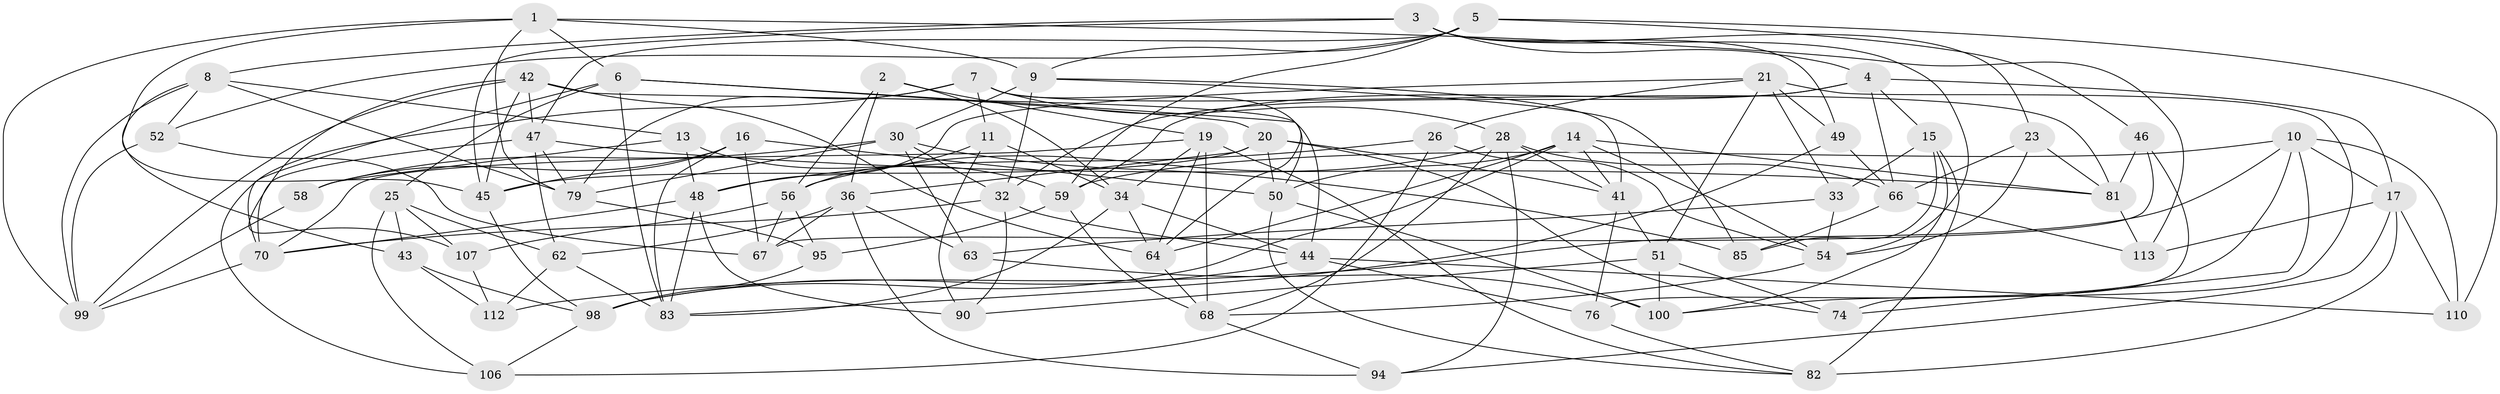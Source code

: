 // Generated by graph-tools (version 1.1) at 2025/24/03/03/25 07:24:25]
// undirected, 69 vertices, 180 edges
graph export_dot {
graph [start="1"]
  node [color=gray90,style=filled];
  1 [super="+31"];
  2;
  3 [super="+108"];
  4 [super="+27"];
  5 [super="+22"];
  6 [super="+37"];
  7 [super="+38"];
  8 [super="+71"];
  9 [super="+12"];
  10 [super="+86"];
  11;
  13;
  14 [super="+18"];
  15 [super="+84"];
  16 [super="+61"];
  17 [super="+57"];
  19 [super="+24"];
  20 [super="+72"];
  21 [super="+39"];
  23;
  25 [super="+29"];
  26;
  28 [super="+35"];
  30 [super="+105"];
  32 [super="+77"];
  33;
  34 [super="+40"];
  36 [super="+96"];
  41 [super="+75"];
  42 [super="+69"];
  43;
  44 [super="+53"];
  45 [super="+93"];
  46;
  47 [super="+91"];
  48 [super="+80"];
  49;
  50 [super="+55"];
  51 [super="+111"];
  52;
  54 [super="+60"];
  56 [super="+104"];
  58;
  59 [super="+65"];
  62 [super="+88"];
  63;
  64 [super="+114"];
  66 [super="+73"];
  67 [super="+89"];
  68 [super="+78"];
  70 [super="+102"];
  74;
  76;
  79 [super="+109"];
  81 [super="+97"];
  82 [super="+92"];
  83 [super="+87"];
  85;
  90;
  94;
  95;
  98 [super="+103"];
  99 [super="+101"];
  100 [super="+115"];
  106;
  107;
  110;
  112;
  113;
  1 -- 99;
  1 -- 6;
  1 -- 113;
  1 -- 79;
  1 -- 45;
  1 -- 9;
  2 -- 56;
  2 -- 36;
  2 -- 34;
  2 -- 19;
  3 -- 49;
  3 -- 8;
  3 -- 45;
  3 -- 54;
  3 -- 23;
  3 -- 4;
  4 -- 15;
  4 -- 32;
  4 -- 66;
  4 -- 17;
  4 -- 59;
  5 -- 110;
  5 -- 59;
  5 -- 47;
  5 -- 9;
  5 -- 52;
  5 -- 46;
  6 -- 20;
  6 -- 25;
  6 -- 83;
  6 -- 70;
  6 -- 50;
  7 -- 11;
  7 -- 81;
  7 -- 106;
  7 -- 28;
  7 -- 79;
  7 -- 64;
  8 -- 43;
  8 -- 99;
  8 -- 13;
  8 -- 52;
  8 -- 79;
  9 -- 32;
  9 -- 85;
  9 -- 41;
  9 -- 30;
  10 -- 74;
  10 -- 110;
  10 -- 17;
  10 -- 112;
  10 -- 59;
  10 -- 100;
  11 -- 90;
  11 -- 56;
  11 -- 34;
  13 -- 58;
  13 -- 59;
  13 -- 48;
  14 -- 41;
  14 -- 50;
  14 -- 98;
  14 -- 64;
  14 -- 81;
  14 -- 54;
  15 -- 82 [weight=2];
  15 -- 100;
  15 -- 33;
  15 -- 85;
  16 -- 50;
  16 -- 58;
  16 -- 67 [weight=2];
  16 -- 83;
  16 -- 45;
  17 -- 113;
  17 -- 110;
  17 -- 82;
  17 -- 94;
  19 -- 68;
  19 -- 70;
  19 -- 34;
  19 -- 82;
  19 -- 64;
  20 -- 41;
  20 -- 45;
  20 -- 36;
  20 -- 50;
  20 -- 74;
  21 -- 74;
  21 -- 49;
  21 -- 48;
  21 -- 33;
  21 -- 26;
  21 -- 51;
  23 -- 66;
  23 -- 81;
  23 -- 54;
  25 -- 43;
  25 -- 62 [weight=2];
  25 -- 106;
  25 -- 107;
  26 -- 48;
  26 -- 106;
  26 -- 54;
  28 -- 41;
  28 -- 94;
  28 -- 68;
  28 -- 66;
  28 -- 56;
  30 -- 58;
  30 -- 85;
  30 -- 63;
  30 -- 32;
  30 -- 79;
  32 -- 70;
  32 -- 90;
  32 -- 44;
  33 -- 63;
  33 -- 54;
  34 -- 44;
  34 -- 64;
  34 -- 83;
  36 -- 63;
  36 -- 62;
  36 -- 94;
  36 -- 67;
  41 -- 51;
  41 -- 76;
  42 -- 64;
  42 -- 99;
  42 -- 107;
  42 -- 47;
  42 -- 45;
  42 -- 44;
  43 -- 112;
  43 -- 98;
  44 -- 110;
  44 -- 98;
  44 -- 76;
  45 -- 98;
  46 -- 81;
  46 -- 76;
  46 -- 67;
  47 -- 81;
  47 -- 70;
  47 -- 79;
  47 -- 62;
  48 -- 90;
  48 -- 70;
  48 -- 83;
  49 -- 66;
  49 -- 83;
  50 -- 100;
  50 -- 82;
  51 -- 74;
  51 -- 90;
  51 -- 100 [weight=2];
  52 -- 67;
  52 -- 99;
  54 -- 68;
  56 -- 107;
  56 -- 95;
  56 -- 67;
  58 -- 99;
  59 -- 68;
  59 -- 95;
  62 -- 83;
  62 -- 112;
  63 -- 100;
  64 -- 68;
  66 -- 113;
  66 -- 85;
  68 -- 94;
  70 -- 99;
  76 -- 82;
  79 -- 95;
  81 -- 113;
  95 -- 98;
  98 -- 106;
  107 -- 112;
}
